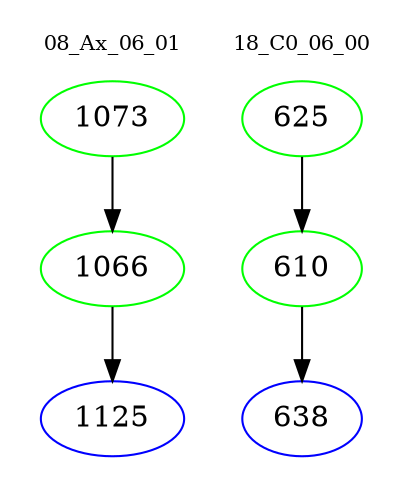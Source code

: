 digraph{
subgraph cluster_0 {
color = white
label = "08_Ax_06_01";
fontsize=10;
T0_1073 [label="1073", color="green"]
T0_1073 -> T0_1066 [color="black"]
T0_1066 [label="1066", color="green"]
T0_1066 -> T0_1125 [color="black"]
T0_1125 [label="1125", color="blue"]
}
subgraph cluster_1 {
color = white
label = "18_C0_06_00";
fontsize=10;
T1_625 [label="625", color="green"]
T1_625 -> T1_610 [color="black"]
T1_610 [label="610", color="green"]
T1_610 -> T1_638 [color="black"]
T1_638 [label="638", color="blue"]
}
}
